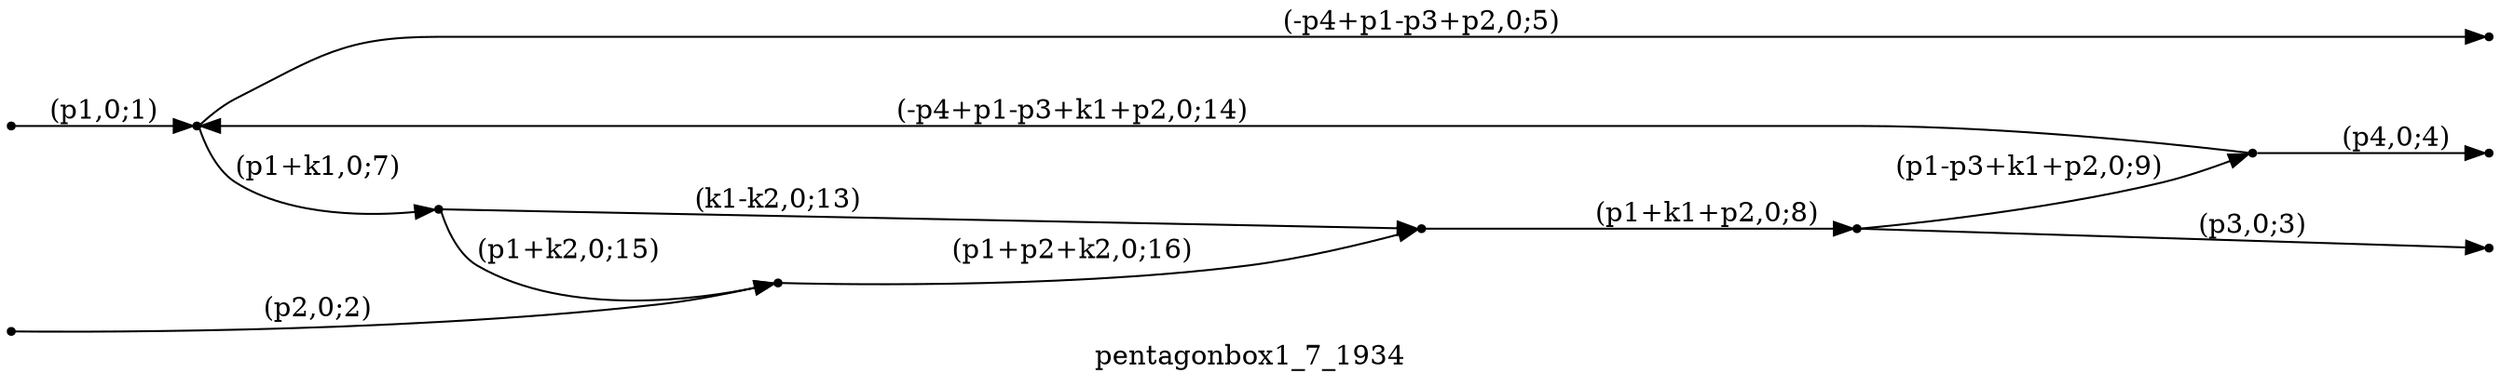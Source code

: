 digraph pentagonbox1_7_1934 {
  label="pentagonbox1_7_1934";
  rankdir="LR";
  subgraph edges {
    -1 -> 4 [label="(p1,0;1)"];
    -2 -> 6 [label="(p2,0;2)"];
    2 -> -3 [label="(p3,0;3)"];
    3 -> -4 [label="(p4,0;4)"];
    4 -> -5 [label="(-p4+p1-p3+p2,0;5)"];
    4 -> 1 [label="(p1+k1,0;7)"];
    5 -> 2 [label="(p1+k1+p2,0;8)"];
    2 -> 3 [label="(p1-p3+k1+p2,0;9)"];
    1 -> 5 [label="(k1-k2,0;13)"];
    3 -> 4 [label="(-p4+p1-p3+k1+p2,0;14)"];
    1 -> 6 [label="(p1+k2,0;15)"];
    6 -> 5 [label="(p1+p2+k2,0;16)"];
  }
  subgraph incoming { rank="source"; -1; -2; }
  subgraph outgoing { rank="sink"; -3; -4; -5; }
-5 [shape=point];
-4 [shape=point];
-3 [shape=point];
-2 [shape=point];
-1 [shape=point];
1 [shape=point];
2 [shape=point];
3 [shape=point];
4 [shape=point];
5 [shape=point];
6 [shape=point];
}


